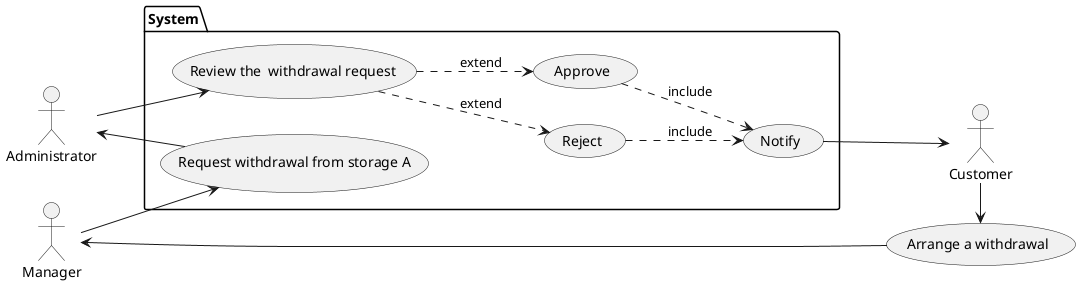 @startuml Storage Net, Use Case, Withdrawal

left to right direction

actor "Manager" as manager
actor "Administrator" as admin
actor "Customer" as customer

usecase "Arrange a withdrawal" as arrange

package System {
  usecase "Request withdrawal from storage A" as request_withdrawal

  usecase "Review the  withdrawal request" as review

  usecase "Approve" as approve
  usecase "Reject" as reject

  usecase "Notify" as notify
}

customer -right-> arrange
arrange -up-> manager

manager --> request_withdrawal
request_withdrawal --> admin

admin --> review
review ..> approve : extend
review ..> reject : extend

approve ..> notify : include
reject ..> notify : include

notify --> customer

@enduml